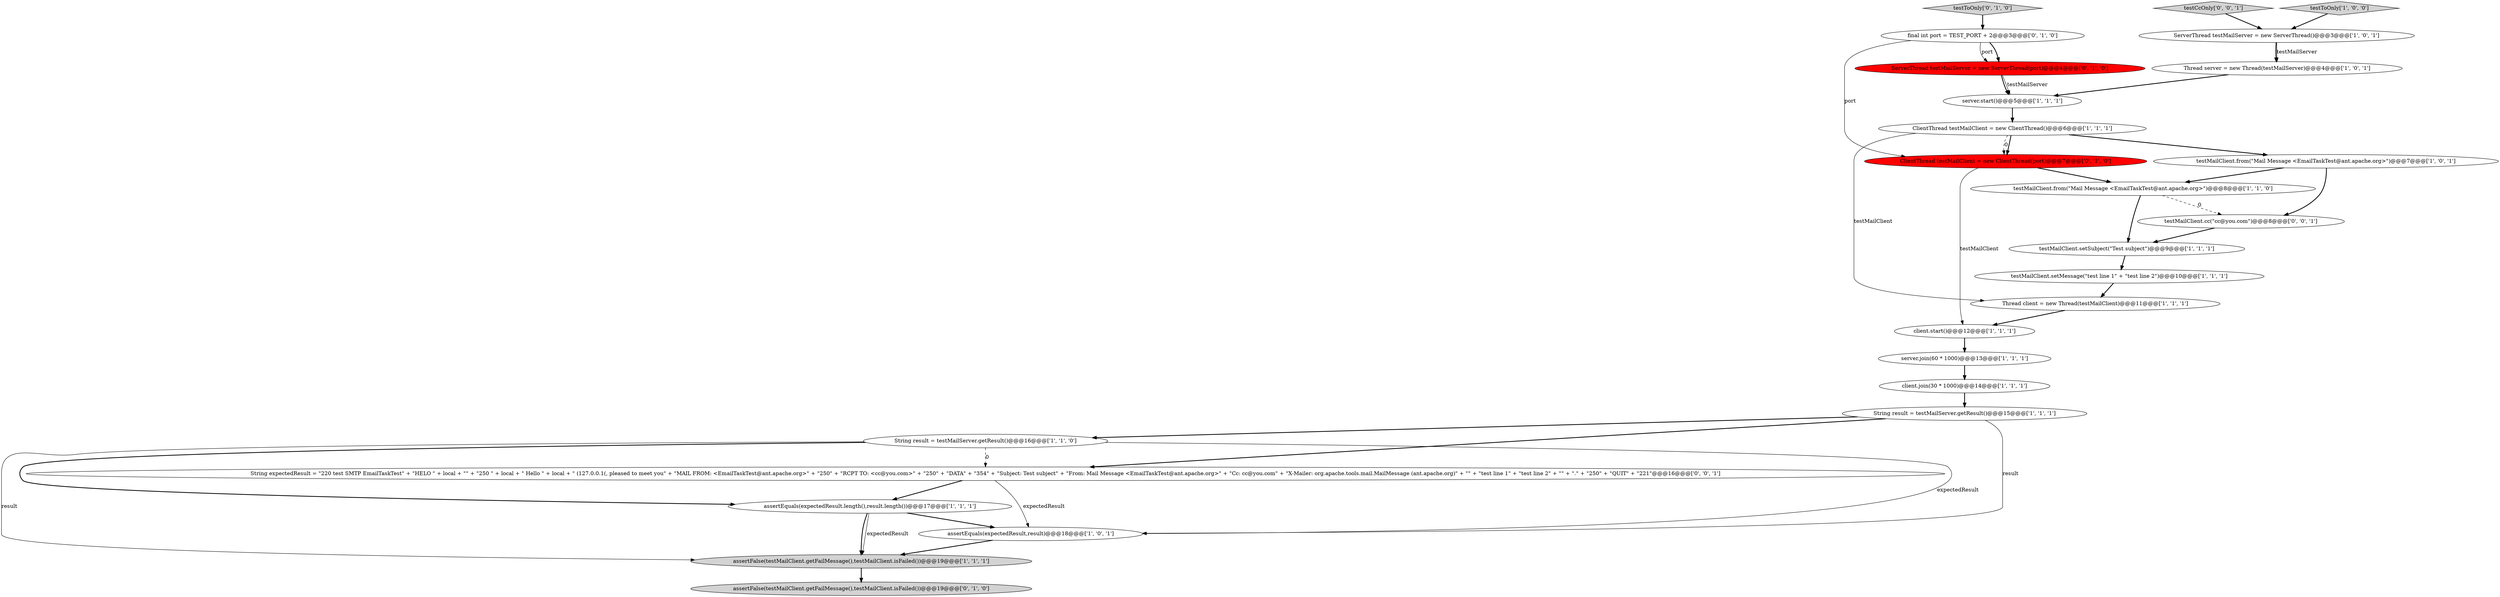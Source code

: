 digraph {
16 [style = filled, label = "testToOnly['1', '0', '0']", fillcolor = lightgray, shape = diamond image = "AAA0AAABBB1BBB"];
0 [style = filled, label = "String result = testMailServer.getResult()@@@16@@@['1', '1', '0']", fillcolor = white, shape = ellipse image = "AAA0AAABBB1BBB"];
5 [style = filled, label = "testMailClient.setSubject(\"Test subject\")@@@9@@@['1', '1', '1']", fillcolor = white, shape = ellipse image = "AAA0AAABBB1BBB"];
23 [style = filled, label = "testCcOnly['0', '0', '1']", fillcolor = lightgray, shape = diamond image = "AAA0AAABBB3BBB"];
12 [style = filled, label = "Thread server = new Thread(testMailServer)@@@4@@@['1', '0', '1']", fillcolor = white, shape = ellipse image = "AAA0AAABBB1BBB"];
22 [style = filled, label = "ServerThread testMailServer = new ServerThread(port)@@@4@@@['0', '1', '0']", fillcolor = red, shape = ellipse image = "AAA1AAABBB2BBB"];
9 [style = filled, label = "String result = testMailServer.getResult()@@@15@@@['1', '1', '1']", fillcolor = white, shape = ellipse image = "AAA0AAABBB1BBB"];
4 [style = filled, label = "assertEquals(expectedResult,result)@@@18@@@['1', '0', '1']", fillcolor = white, shape = ellipse image = "AAA0AAABBB1BBB"];
15 [style = filled, label = "server.start()@@@5@@@['1', '1', '1']", fillcolor = white, shape = ellipse image = "AAA0AAABBB1BBB"];
1 [style = filled, label = "client.join(30 * 1000)@@@14@@@['1', '1', '1']", fillcolor = white, shape = ellipse image = "AAA0AAABBB1BBB"];
2 [style = filled, label = "assertFalse(testMailClient.getFailMessage(),testMailClient.isFailed())@@@19@@@['1', '1', '1']", fillcolor = lightgray, shape = ellipse image = "AAA0AAABBB1BBB"];
13 [style = filled, label = "testMailClient.from(\"Mail Message <EmailTaskTest@ant.apache.org>\")@@@8@@@['1', '1', '0']", fillcolor = white, shape = ellipse image = "AAA0AAABBB1BBB"];
3 [style = filled, label = "testMailClient.setMessage(\"test line 1\" + \"test line 2\")@@@10@@@['1', '1', '1']", fillcolor = white, shape = ellipse image = "AAA0AAABBB1BBB"];
7 [style = filled, label = "testMailClient.from(\"Mail Message <EmailTaskTest@ant.apache.org>\")@@@7@@@['1', '0', '1']", fillcolor = white, shape = ellipse image = "AAA0AAABBB1BBB"];
14 [style = filled, label = "server.join(60 * 1000)@@@13@@@['1', '1', '1']", fillcolor = white, shape = ellipse image = "AAA0AAABBB1BBB"];
18 [style = filled, label = "testToOnly['0', '1', '0']", fillcolor = lightgray, shape = diamond image = "AAA0AAABBB2BBB"];
17 [style = filled, label = "ClientThread testMailClient = new ClientThread()@@@6@@@['1', '1', '1']", fillcolor = white, shape = ellipse image = "AAA0AAABBB1BBB"];
21 [style = filled, label = "ClientThread testMailClient = new ClientThread(port)@@@7@@@['0', '1', '0']", fillcolor = red, shape = ellipse image = "AAA1AAABBB2BBB"];
24 [style = filled, label = "testMailClient.cc(\"cc@you.com\")@@@8@@@['0', '0', '1']", fillcolor = white, shape = ellipse image = "AAA0AAABBB3BBB"];
6 [style = filled, label = "assertEquals(expectedResult.length(),result.length())@@@17@@@['1', '1', '1']", fillcolor = white, shape = ellipse image = "AAA0AAABBB1BBB"];
25 [style = filled, label = "String expectedResult = \"220 test SMTP EmailTaskTest\" + \"HELO \" + local + \"\" + \"250 \" + local + \" Hello \" + local + \" (127.0.0.1(, pleased to meet you\" + \"MAIL FROM: <EmailTaskTest@ant.apache.org>\" + \"250\" + \"RCPT TO: <cc@you.com>\" + \"250\" + \"DATA\" + \"354\" + \"Subject: Test subject\" + \"From: Mail Message <EmailTaskTest@ant.apache.org>\" + \"Cc: cc@you.com\" + \"X-Mailer: org.apache.tools.mail.MailMessage (ant.apache.org)\" + \"\" + \"test line 1\" + \"test line 2\" + \"\" + \".\" + \"250\" + \"QUIT\" + \"221\"@@@16@@@['0', '0', '1']", fillcolor = white, shape = ellipse image = "AAA0AAABBB3BBB"];
11 [style = filled, label = "Thread client = new Thread(testMailClient)@@@11@@@['1', '1', '1']", fillcolor = white, shape = ellipse image = "AAA0AAABBB1BBB"];
20 [style = filled, label = "final int port = TEST_PORT + 2@@@3@@@['0', '1', '0']", fillcolor = white, shape = ellipse image = "AAA0AAABBB2BBB"];
10 [style = filled, label = "ServerThread testMailServer = new ServerThread()@@@3@@@['1', '0', '1']", fillcolor = white, shape = ellipse image = "AAA0AAABBB1BBB"];
19 [style = filled, label = "assertFalse(testMailClient.getFailMessage(),testMailClient.isFailed())@@@19@@@['0', '1', '0']", fillcolor = lightgray, shape = ellipse image = "AAA0AAABBB2BBB"];
8 [style = filled, label = "client.start()@@@12@@@['1', '1', '1']", fillcolor = white, shape = ellipse image = "AAA0AAABBB1BBB"];
7->13 [style = bold, label=""];
5->3 [style = bold, label=""];
2->19 [style = bold, label=""];
22->15 [style = bold, label=""];
9->0 [style = bold, label=""];
0->6 [style = bold, label=""];
16->10 [style = bold, label=""];
0->4 [style = solid, label="expectedResult"];
12->15 [style = bold, label=""];
3->11 [style = bold, label=""];
22->15 [style = solid, label="testMailServer"];
8->14 [style = bold, label=""];
6->2 [style = solid, label="expectedResult"];
21->8 [style = solid, label="testMailClient"];
4->2 [style = bold, label=""];
20->21 [style = solid, label="port"];
25->6 [style = bold, label=""];
17->21 [style = dashed, label="0"];
9->4 [style = solid, label="result"];
14->1 [style = bold, label=""];
1->9 [style = bold, label=""];
24->5 [style = bold, label=""];
20->22 [style = bold, label=""];
6->2 [style = bold, label=""];
0->2 [style = solid, label="result"];
17->7 [style = bold, label=""];
17->11 [style = solid, label="testMailClient"];
6->4 [style = bold, label=""];
18->20 [style = bold, label=""];
15->17 [style = bold, label=""];
7->24 [style = bold, label=""];
13->24 [style = dashed, label="0"];
0->25 [style = dashed, label="0"];
10->12 [style = bold, label=""];
9->25 [style = bold, label=""];
25->4 [style = solid, label="expectedResult"];
13->5 [style = bold, label=""];
10->12 [style = solid, label="testMailServer"];
23->10 [style = bold, label=""];
11->8 [style = bold, label=""];
20->22 [style = solid, label="port"];
17->21 [style = bold, label=""];
21->13 [style = bold, label=""];
}
